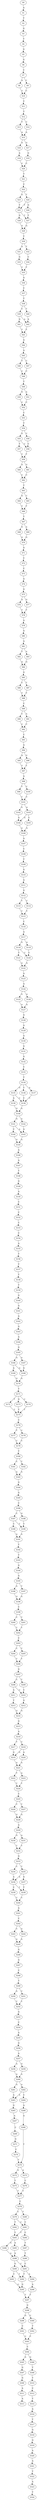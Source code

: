 strict digraph  {
	S0 -> S1 [ label = A ];
	S1 -> S2 [ label = T ];
	S2 -> S3 [ label = G ];
	S3 -> S4 [ label = T ];
	S4 -> S5 [ label = G ];
	S5 -> S6 [ label = G ];
	S6 -> S7 [ label = C ];
	S7 -> S8 [ label = A ];
	S7 -> S9 [ label = C ];
	S8 -> S10 [ label = C ];
	S9 -> S10 [ label = C ];
	S10 -> S11 [ label = C ];
	S11 -> S12 [ label = T ];
	S12 -> S13 [ label = T ];
	S12 -> S14 [ label = C ];
	S13 -> S15 [ label = A ];
	S14 -> S15 [ label = A ];
	S15 -> S16 [ label = A ];
	S15 -> S17 [ label = G ];
	S16 -> S18 [ label = A ];
	S17 -> S19 [ label = G ];
	S18 -> S20 [ label = C ];
	S19 -> S20 [ label = C ];
	S20 -> S21 [ label = T ];
	S21 -> S22 [ label = C ];
	S22 -> S23 [ label = G ];
	S22 -> S24 [ label = T ];
	S23 -> S25 [ label = T ];
	S24 -> S25 [ label = T ];
	S24 -> S26 [ label = G ];
	S25 -> S27 [ label = T ];
	S25 -> S28 [ label = G ];
	S26 -> S27 [ label = T ];
	S27 -> S29 [ label = G ];
	S28 -> S29 [ label = G ];
	S29 -> S30 [ label = C ];
	S30 -> S31 [ label = A ];
	S30 -> S32 [ label = T ];
	S31 -> S33 [ label = G ];
	S32 -> S34 [ label = C ];
	S33 -> S35 [ label = T ];
	S34 -> S35 [ label = T ];
	S35 -> S36 [ label = G ];
	S36 -> S37 [ label = C ];
	S37 -> S38 [ label = T ];
	S38 -> S39 [ label = C ];
	S38 -> S40 [ label = T ];
	S39 -> S41 [ label = G ];
	S39 -> S42 [ label = A ];
	S40 -> S42 [ label = A ];
	S41 -> S43 [ label = T ];
	S42 -> S43 [ label = T ];
	S43 -> S44 [ label = G ];
	S44 -> S45 [ label = A ];
	S45 -> S46 [ label = T ];
	S45 -> S47 [ label = C ];
	S46 -> S48 [ label = C ];
	S47 -> S48 [ label = C ];
	S48 -> S49 [ label = T ];
	S49 -> S50 [ label = G ];
	S49 -> S51 [ label = A ];
	S50 -> S52 [ label = C ];
	S51 -> S52 [ label = C ];
	S52 -> S53 [ label = C ];
	S53 -> S54 [ label = T ];
	S54 -> S55 [ label = G ];
	S54 -> S56 [ label = C ];
	S55 -> S57 [ label = T ];
	S55 -> S58 [ label = C ];
	S56 -> S58 [ label = C ];
	S57 -> S59 [ label = T ];
	S58 -> S59 [ label = T ];
	S59 -> S60 [ label = A ];
	S59 -> S61 [ label = G ];
	S60 -> S62 [ label = C ];
	S61 -> S62 [ label = C ];
	S62 -> S63 [ label = T ];
	S63 -> S64 [ label = G ];
	S63 -> S65 [ label = C ];
	S64 -> S66 [ label = T ];
	S65 -> S66 [ label = T ];
	S66 -> S67 [ label = T ];
	S67 -> S68 [ label = G ];
	S67 -> S69 [ label = A ];
	S68 -> S70 [ label = G ];
	S69 -> S70 [ label = G ];
	S70 -> S71 [ label = G ];
	S71 -> S72 [ label = C ];
	S72 -> S73 [ label = C ];
	S73 -> S74 [ label = A ];
	S74 -> S75 [ label = G ];
	S75 -> S76 [ label = A ];
	S75 -> S77 [ label = G ];
	S76 -> S78 [ label = T ];
	S77 -> S78 [ label = T ];
	S78 -> S79 [ label = A ];
	S79 -> S80 [ label = G ];
	S80 -> S81 [ label = A ];
	S81 -> S82 [ label = T ];
	S81 -> S83 [ label = A ];
	S82 -> S84 [ label = G ];
	S83 -> S84 [ label = G ];
	S84 -> S85 [ label = G ];
	S85 -> S86 [ label = C ];
	S85 -> S87 [ label = T ];
	S86 -> S88 [ label = T ];
	S87 -> S88 [ label = T ];
	S88 -> S89 [ label = C ];
	S89 -> S90 [ label = C ];
	S89 -> S91 [ label = A ];
	S90 -> S92 [ label = C ];
	S91 -> S92 [ label = C ];
	S92 -> S93 [ label = C ];
	S93 -> S94 [ label = A ];
	S94 -> S95 [ label = A ];
	S94 -> S96 [ label = G ];
	S95 -> S97 [ label = T ];
	S96 -> S97 [ label = T ];
	S97 -> S98 [ label = A ];
	S98 -> S99 [ label = T ];
	S98 -> S100 [ label = C ];
	S99 -> S101 [ label = C ];
	S100 -> S101 [ label = C ];
	S101 -> S102 [ label = G ];
	S101 -> S103 [ label = A ];
	S102 -> S104 [ label = G ];
	S103 -> S104 [ label = G ];
	S103 -> S105 [ label = C ];
	S104 -> S106 [ label = A ];
	S105 -> S106 [ label = A ];
	S106 -> S107 [ label = A ];
	S107 -> S108 [ label = C ];
	S108 -> S109 [ label = T ];
	S109 -> S110 [ label = G ];
	S110 -> S111 [ label = A ];
	S111 -> S112 [ label = G ];
	S112 -> S113 [ label = T ];
	S112 -> S114 [ label = C ];
	S113 -> S115 [ label = T ];
	S114 -> S115 [ label = T ];
	S115 -> S116 [ label = C ];
	S116 -> S117 [ label = A ];
	S117 -> S118 [ label = G ];
	S117 -> S119 [ label = A ];
	S118 -> S120 [ label = C ];
	S118 -> S121 [ label = T ];
	S119 -> S120 [ label = C ];
	S120 -> S122 [ label = A ];
	S121 -> S122 [ label = A ];
	S122 -> S123 [ label = A ];
	S123 -> S124 [ label = A ];
	S124 -> S125 [ label = G ];
	S124 -> S126 [ label = A ];
	S125 -> S127 [ label = A ];
	S126 -> S127 [ label = A ];
	S127 -> S128 [ label = G ];
	S128 -> S129 [ label = A ];
	S129 -> S130 [ label = A ];
	S130 -> S131 [ label = G ];
	S131 -> S132 [ label = G ];
	S132 -> S133 [ label = C ];
	S133 -> S134 [ label = T ];
	S134 -> S135 [ label = G ];
	S134 -> S136 [ label = T ];
	S134 -> S137 [ label = A ];
	S135 -> S138 [ label = C ];
	S135 -> S139 [ label = A ];
	S136 -> S138 [ label = C ];
	S137 -> S138 [ label = C ];
	S138 -> S140 [ label = G ];
	S139 -> S140 [ label = G ];
	S140 -> S141 [ label = G ];
	S140 -> S142 [ label = A ];
	S141 -> S143 [ label = A ];
	S141 -> S144 [ label = C ];
	S142 -> S143 [ label = A ];
	S143 -> S145 [ label = G ];
	S144 -> S145 [ label = G ];
	S145 -> S146 [ label = A ];
	S146 -> S147 [ label = A ];
	S147 -> S148 [ label = T ];
	S148 -> S149 [ label = G ];
	S149 -> S150 [ label = A ];
	S150 -> S151 [ label = C ];
	S151 -> S152 [ label = C ];
	S152 -> S153 [ label = C ];
	S153 -> S154 [ label = C ];
	S154 -> S155 [ label = A ];
	S155 -> S156 [ label = T ];
	S156 -> S157 [ label = T ];
	S157 -> S158 [ label = T ];
	S158 -> S159 [ label = T ];
	S159 -> S160 [ label = G ];
	S160 -> S161 [ label = G ];
	S161 -> S162 [ label = A ];
	S162 -> S163 [ label = G ];
	S163 -> S164 [ label = A ];
	S164 -> S165 [ label = G ];
	S165 -> S166 [ label = G ];
	S165 -> S167 [ label = A ];
	S166 -> S168 [ label = G ];
	S166 -> S169 [ label = A ];
	S167 -> S168 [ label = G ];
	S168 -> S170 [ label = G ];
	S169 -> S170 [ label = G ];
	S170 -> S171 [ label = T ];
	S171 -> S172 [ label = T ];
	S171 -> S173 [ label = G ];
	S171 -> S174 [ label = C ];
	S172 -> S175 [ label = T ];
	S173 -> S175 [ label = T ];
	S174 -> S175 [ label = T ];
	S175 -> S176 [ label = C ];
	S176 -> S177 [ label = T ];
	S176 -> S178 [ label = C ];
	S177 -> S179 [ label = C ];
	S178 -> S179 [ label = C ];
	S179 -> S180 [ label = T ];
	S180 -> S181 [ label = C ];
	S180 -> S182 [ label = T ];
	S181 -> S183 [ label = A ];
	S182 -> S183 [ label = A ];
	S183 -> S184 [ label = G ];
	S184 -> S185 [ label = G ];
	S185 -> S186 [ label = C ];
	S186 -> S187 [ label = C ];
	S186 -> S188 [ label = G ];
	S187 -> S189 [ label = C ];
	S187 -> S190 [ label = T ];
	S188 -> S190 [ label = T ];
	S189 -> S191 [ label = A ];
	S190 -> S191 [ label = A ];
	S191 -> S192 [ label = T ];
	S192 -> S193 [ label = T ];
	S193 -> S194 [ label = G ];
	S194 -> S195 [ label = G ];
	S195 -> S196 [ label = A ];
	S195 -> S197 [ label = T ];
	S196 -> S198 [ label = G ];
	S197 -> S198 [ label = G ];
	S198 -> S199 [ label = C ];
	S199 -> S200 [ label = C ];
	S199 -> S201 [ label = T ];
	S200 -> S202 [ label = T ];
	S201 -> S202 [ label = T ];
	S202 -> S203 [ label = C ];
	S203 -> S204 [ label = C ];
	S203 -> S205 [ label = T ];
	S204 -> S206 [ label = T ];
	S205 -> S206 [ label = T ];
	S206 -> S207 [ label = G ];
	S207 -> S208 [ label = C ];
	S207 -> S209 [ label = T ];
	S208 -> S210 [ label = C ];
	S208 -> S211 [ label = A ];
	S209 -> S210 [ label = C ];
	S210 -> S212 [ label = G ];
	S211 -> S213 [ label = T ];
	S212 -> S214 [ label = G ];
	S213 -> S214 [ label = G ];
	S214 -> S215 [ label = G ];
	S215 -> S216 [ label = A ];
	S216 -> S217 [ label = T ];
	S216 -> S218 [ label = C ];
	S217 -> S219 [ label = G ];
	S218 -> S220 [ label = A ];
	S218 -> S219 [ label = G ];
	S219 -> S221 [ label = A ];
	S220 -> S221 [ label = A ];
	S221 -> S222 [ label = T ];
	S221 -> S223 [ label = A ];
	S222 -> S224 [ label = T ];
	S223 -> S224 [ label = T ];
	S224 -> S225 [ label = C ];
	S225 -> S226 [ label = C ];
	S225 -> S227 [ label = T ];
	S226 -> S228 [ label = G ];
	S227 -> S228 [ label = G ];
	S228 -> S229 [ label = A ];
	S229 -> S230 [ label = G ];
	S229 -> S231 [ label = A ];
	S230 -> S232 [ label = T ];
	S231 -> S232 [ label = T ];
	S232 -> S233 [ label = G ];
	S233 -> S234 [ label = C ];
	S233 -> S235 [ label = T ];
	S234 -> S236 [ label = A ];
	S235 -> S236 [ label = A ];
	S235 -> S237 [ label = G ];
	S236 -> S238 [ label = T ];
	S236 -> S239 [ label = C ];
	S237 -> S238 [ label = T ];
	S238 -> S240 [ label = C ];
	S239 -> S240 [ label = C ];
	S240 -> S241 [ label = A ];
	S241 -> S242 [ label = C ];
	S242 -> S243 [ label = C ];
	S242 -> S244 [ label = A ];
	S243 -> S245 [ label = A ];
	S244 -> S245 [ label = A ];
	S245 -> S246 [ label = G ];
	S246 -> S247 [ label = G ];
	S247 -> S248 [ label = C ];
	S248 -> S249 [ label = T ];
	S249 -> S250 [ label = A ];
	S249 -> S251 [ label = C ];
	S250 -> S252 [ label = T ];
	S251 -> S252 [ label = T ];
	S252 -> S253 [ label = G ];
	S253 -> S254 [ label = C ];
	S254 -> S255 [ label = A ];
	S255 -> S256 [ label = G ];
	S256 -> S257 [ label = A ];
	S257 -> S258 [ label = A ];
	S257 -> S259 [ label = G ];
	S258 -> S260 [ label = A ];
	S259 -> S260 [ label = A ];
	S260 -> S261 [ label = G ];
	S260 -> S262 [ label = A ];
	S261 -> S263 [ label = A ];
	S262 -> S263 [ label = A ];
	S262 -> S264 [ label = C ];
	S263 -> S265 [ label = G ];
	S264 -> S266 [ label = A ];
	S265 -> S267 [ label = A ];
	S266 -> S268 [ label = G ];
	S267 -> S269 [ label = C ];
	S268 -> S270 [ label = T ];
	S269 -> S271 [ label = G ];
	S270 -> S272 [ label = G ];
	S270 -> S273 [ label = A ];
	S271 -> S274 [ label = C ];
	S272 -> S275 [ label = T ];
	S273 -> S276 [ label = C ];
	S274 -> S270 [ label = T ];
	S275 -> S277 [ label = T ];
	S276 -> S277 [ label = T ];
	S277 -> S278 [ label = C ];
	S278 -> S279 [ label = C ];
	S278 -> S280 [ label = T ];
	S279 -> S281 [ label = C ];
	S279 -> S282 [ label = T ];
	S280 -> S281 [ label = C ];
	S281 -> S283 [ label = T ];
	S281 -> S284 [ label = C ];
	S282 -> S283 [ label = T ];
	S283 -> S285 [ label = A ];
	S283 -> S286 [ label = G ];
	S284 -> S287 [ label = T ];
	S285 -> S288 [ label = A ];
	S286 -> S288 [ label = A ];
	S287 -> S289 [ label = T ];
	S288 -> S290 [ label = G ];
	S288 -> S291 [ label = C ];
	S289 -> S291 [ label = C ];
	S290 -> S292 [ label = T ];
	S290 -> S293 [ label = C ];
	S291 -> S294 [ label = A ];
	S291 -> S292 [ label = T ];
	S292 -> S295 [ label = G ];
	S293 -> S295 [ label = G ];
	S294 -> S296 [ label = A ];
	S295 -> S297 [ label = T ];
	S296 -> S297 [ label = T ];
	S297 -> S298 [ label = G ];
	S298 -> S299 [ label = G ];
	S298 -> S300 [ label = C ];
	S299 -> S301 [ label = C ];
	S300 -> S302 [ label = T ];
	S301 -> S303 [ label = C ];
	S302 -> S303 [ label = C ];
	S303 -> S304 [ label = C ];
	S304 -> S305 [ label = A ];
	S304 -> S306 [ label = G ];
	S305 -> S307 [ label = G ];
	S306 -> S308 [ label = T ];
	S307 -> S309 [ label = G ];
	S308 -> S310 [ label = T ];
	S309 -> S311 [ label = A ];
	S310 -> S312 [ label = C ];
	S311 -> S313 [ label = A ];
	S312 -> S314 [ label = T ];
	S314 -> S316 [ label = A ];
	S316 -> S317 [ label = T ];
	S317 -> S318 [ label = G ];
	S318 -> S319 [ label = G ];
	S319 -> S320 [ label = A ];
	S320 -> S321 [ label = A ];
	S321 -> S322 [ label = T ];
	S322 -> S323 [ label = A ];
	S323 -> S324 [ label = T ];
}
